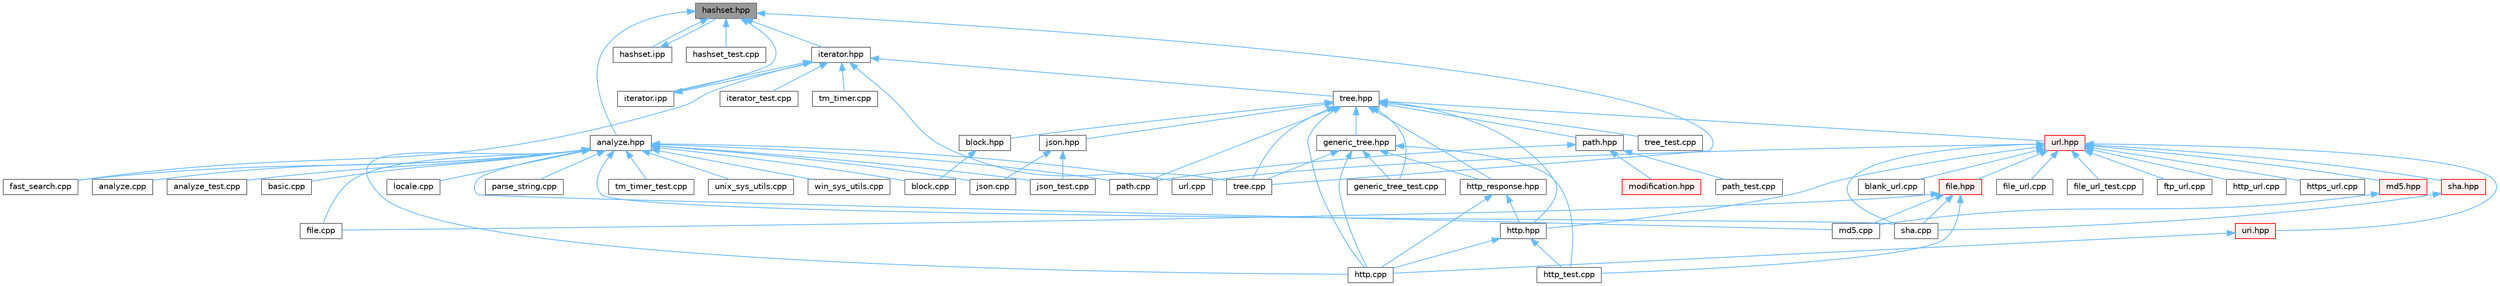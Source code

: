digraph "hashset.hpp"
{
 // LATEX_PDF_SIZE
  bgcolor="transparent";
  edge [fontname=Helvetica,fontsize=10,labelfontname=Helvetica,labelfontsize=10];
  node [fontname=Helvetica,fontsize=10,shape=box,height=0.2,width=0.4];
  Node1 [label="hashset.hpp",height=0.2,width=0.4,color="gray40", fillcolor="grey60", style="filled", fontcolor="black",tooltip=" "];
  Node1 -> Node2 [dir="back",color="steelblue1",style="solid"];
  Node2 [label="analyze.hpp",height=0.2,width=0.4,color="grey40", fillcolor="white", style="filled",URL="$analyze_8hpp.html",tooltip=" "];
  Node2 -> Node3 [dir="back",color="steelblue1",style="solid"];
  Node3 [label="analyze.cpp",height=0.2,width=0.4,color="grey40", fillcolor="white", style="filled",URL="$analyze_8cpp.html",tooltip=" "];
  Node2 -> Node4 [dir="back",color="steelblue1",style="solid"];
  Node4 [label="analyze_test.cpp",height=0.2,width=0.4,color="grey40", fillcolor="white", style="filled",URL="$analyze__test_8cpp.html",tooltip=" "];
  Node2 -> Node5 [dir="back",color="steelblue1",style="solid"];
  Node5 [label="basic.cpp",height=0.2,width=0.4,color="grey40", fillcolor="white", style="filled",URL="$basic_8cpp.html",tooltip=" "];
  Node2 -> Node6 [dir="back",color="steelblue1",style="solid"];
  Node6 [label="block.cpp",height=0.2,width=0.4,color="grey40", fillcolor="white", style="filled",URL="$block_8cpp.html",tooltip=" "];
  Node2 -> Node7 [dir="back",color="steelblue1",style="solid"];
  Node7 [label="fast_search.cpp",height=0.2,width=0.4,color="grey40", fillcolor="white", style="filled",URL="$fast__search_8cpp.html",tooltip=" "];
  Node2 -> Node8 [dir="back",color="steelblue1",style="solid"];
  Node8 [label="file.cpp",height=0.2,width=0.4,color="grey40", fillcolor="white", style="filled",URL="$file_8cpp.html",tooltip=" "];
  Node2 -> Node9 [dir="back",color="steelblue1",style="solid"];
  Node9 [label="http.cpp",height=0.2,width=0.4,color="grey40", fillcolor="white", style="filled",URL="$http_8cpp.html",tooltip=" "];
  Node2 -> Node10 [dir="back",color="steelblue1",style="solid"];
  Node10 [label="json.cpp",height=0.2,width=0.4,color="grey40", fillcolor="white", style="filled",URL="$json_8cpp.html",tooltip=" "];
  Node2 -> Node11 [dir="back",color="steelblue1",style="solid"];
  Node11 [label="json_test.cpp",height=0.2,width=0.4,color="grey40", fillcolor="white", style="filled",URL="$json__test_8cpp.html",tooltip=" "];
  Node2 -> Node12 [dir="back",color="steelblue1",style="solid"];
  Node12 [label="locale.cpp",height=0.2,width=0.4,color="grey40", fillcolor="white", style="filled",URL="$locale_8cpp.html",tooltip=" "];
  Node2 -> Node13 [dir="back",color="steelblue1",style="solid"];
  Node13 [label="md5.cpp",height=0.2,width=0.4,color="grey40", fillcolor="white", style="filled",URL="$md5_8cpp.html",tooltip=" "];
  Node2 -> Node14 [dir="back",color="steelblue1",style="solid"];
  Node14 [label="parse_string.cpp",height=0.2,width=0.4,color="grey40", fillcolor="white", style="filled",URL="$parse__string_8cpp.html",tooltip=" "];
  Node2 -> Node15 [dir="back",color="steelblue1",style="solid"];
  Node15 [label="path.cpp",height=0.2,width=0.4,color="grey40", fillcolor="white", style="filled",URL="$path_8cpp.html",tooltip=" "];
  Node2 -> Node16 [dir="back",color="steelblue1",style="solid"];
  Node16 [label="sha.cpp",height=0.2,width=0.4,color="grey40", fillcolor="white", style="filled",URL="$sha_8cpp.html",tooltip=" "];
  Node2 -> Node17 [dir="back",color="steelblue1",style="solid"];
  Node17 [label="tm_timer_test.cpp",height=0.2,width=0.4,color="grey40", fillcolor="white", style="filled",URL="$tm__timer__test_8cpp.html",tooltip=" "];
  Node2 -> Node18 [dir="back",color="steelblue1",style="solid"];
  Node18 [label="unix_sys_utils.cpp",height=0.2,width=0.4,color="grey40", fillcolor="white", style="filled",URL="$unix__sys__utils_8cpp.html",tooltip=" "];
  Node2 -> Node19 [dir="back",color="steelblue1",style="solid"];
  Node19 [label="url.cpp",height=0.2,width=0.4,color="grey40", fillcolor="white", style="filled",URL="$url_8cpp.html",tooltip=" "];
  Node2 -> Node20 [dir="back",color="steelblue1",style="solid"];
  Node20 [label="win_sys_utils.cpp",height=0.2,width=0.4,color="grey40", fillcolor="white", style="filled",URL="$win__sys__utils_8cpp.html",tooltip=" "];
  Node1 -> Node21 [dir="back",color="steelblue1",style="solid"];
  Node21 [label="hashset.ipp",height=0.2,width=0.4,color="grey40", fillcolor="white", style="filled",URL="$hashset_8ipp.html",tooltip=" "];
  Node21 -> Node1 [dir="back",color="steelblue1",style="solid"];
  Node1 -> Node22 [dir="back",color="steelblue1",style="solid"];
  Node22 [label="hashset_test.cpp",height=0.2,width=0.4,color="grey40", fillcolor="white", style="filled",URL="$hashset__test_8cpp.html",tooltip=" "];
  Node1 -> Node23 [dir="back",color="steelblue1",style="solid"];
  Node23 [label="iterator.hpp",height=0.2,width=0.4,color="grey40", fillcolor="white", style="filled",URL="$iterator_8hpp.html",tooltip=" "];
  Node23 -> Node7 [dir="back",color="steelblue1",style="solid"];
  Node23 -> Node24 [dir="back",color="steelblue1",style="solid"];
  Node24 [label="iterator.ipp",height=0.2,width=0.4,color="grey40", fillcolor="white", style="filled",URL="$iterator_8ipp.html",tooltip=" "];
  Node24 -> Node23 [dir="back",color="steelblue1",style="solid"];
  Node23 -> Node25 [dir="back",color="steelblue1",style="solid"];
  Node25 [label="iterator_test.cpp",height=0.2,width=0.4,color="grey40", fillcolor="white", style="filled",URL="$iterator__test_8cpp.html",tooltip=" "];
  Node23 -> Node26 [dir="back",color="steelblue1",style="solid"];
  Node26 [label="tm_timer.cpp",height=0.2,width=0.4,color="grey40", fillcolor="white", style="filled",URL="$tm__timer_8cpp.html",tooltip=" "];
  Node23 -> Node27 [dir="back",color="steelblue1",style="solid"];
  Node27 [label="tree.cpp",height=0.2,width=0.4,color="grey40", fillcolor="white", style="filled",URL="$tree_8cpp.html",tooltip=" "];
  Node23 -> Node28 [dir="back",color="steelblue1",style="solid"];
  Node28 [label="tree.hpp",height=0.2,width=0.4,color="grey40", fillcolor="white", style="filled",URL="$tree_8hpp.html",tooltip=" "];
  Node28 -> Node29 [dir="back",color="steelblue1",style="solid"];
  Node29 [label="block.hpp",height=0.2,width=0.4,color="grey40", fillcolor="white", style="filled",URL="$block_8hpp.html",tooltip=" "];
  Node29 -> Node6 [dir="back",color="steelblue1",style="solid"];
  Node28 -> Node30 [dir="back",color="steelblue1",style="solid"];
  Node30 [label="generic_tree.hpp",height=0.2,width=0.4,color="grey40", fillcolor="white", style="filled",URL="$generic__tree_8hpp.html",tooltip=" "];
  Node30 -> Node31 [dir="back",color="steelblue1",style="solid"];
  Node31 [label="generic_tree_test.cpp",height=0.2,width=0.4,color="grey40", fillcolor="white", style="filled",URL="$generic__tree__test_8cpp.html",tooltip=" "];
  Node30 -> Node9 [dir="back",color="steelblue1",style="solid"];
  Node30 -> Node32 [dir="back",color="steelblue1",style="solid"];
  Node32 [label="http_response.hpp",height=0.2,width=0.4,color="grey40", fillcolor="white", style="filled",URL="$http__response_8hpp.html",tooltip=" "];
  Node32 -> Node9 [dir="back",color="steelblue1",style="solid"];
  Node32 -> Node33 [dir="back",color="steelblue1",style="solid"];
  Node33 [label="http.hpp",height=0.2,width=0.4,color="grey40", fillcolor="white", style="filled",URL="$http_8hpp.html",tooltip=" "];
  Node33 -> Node9 [dir="back",color="steelblue1",style="solid"];
  Node33 -> Node34 [dir="back",color="steelblue1",style="solid"];
  Node34 [label="http_test.cpp",height=0.2,width=0.4,color="grey40", fillcolor="white", style="filled",URL="$http__test_8cpp.html",tooltip=" "];
  Node30 -> Node34 [dir="back",color="steelblue1",style="solid"];
  Node30 -> Node27 [dir="back",color="steelblue1",style="solid"];
  Node28 -> Node31 [dir="back",color="steelblue1",style="solid"];
  Node28 -> Node9 [dir="back",color="steelblue1",style="solid"];
  Node28 -> Node33 [dir="back",color="steelblue1",style="solid"];
  Node28 -> Node32 [dir="back",color="steelblue1",style="solid"];
  Node28 -> Node35 [dir="back",color="steelblue1",style="solid"];
  Node35 [label="json.hpp",height=0.2,width=0.4,color="grey40", fillcolor="white", style="filled",URL="$json_8hpp.html",tooltip=" "];
  Node35 -> Node10 [dir="back",color="steelblue1",style="solid"];
  Node35 -> Node11 [dir="back",color="steelblue1",style="solid"];
  Node28 -> Node15 [dir="back",color="steelblue1",style="solid"];
  Node28 -> Node36 [dir="back",color="steelblue1",style="solid"];
  Node36 [label="path.hpp",height=0.2,width=0.4,color="grey40", fillcolor="white", style="filled",URL="$path_8hpp.html",tooltip=" "];
  Node36 -> Node37 [dir="back",color="steelblue1",style="solid"];
  Node37 [label="modification.hpp",height=0.2,width=0.4,color="red", fillcolor="#FFF0F0", style="filled",URL="$modification_8hpp.html",tooltip=" "];
  Node36 -> Node15 [dir="back",color="steelblue1",style="solid"];
  Node36 -> Node41 [dir="back",color="steelblue1",style="solid"];
  Node41 [label="path_test.cpp",height=0.2,width=0.4,color="grey40", fillcolor="white", style="filled",URL="$path__test_8cpp.html",tooltip=" "];
  Node28 -> Node27 [dir="back",color="steelblue1",style="solid"];
  Node28 -> Node42 [dir="back",color="steelblue1",style="solid"];
  Node42 [label="tree_test.cpp",height=0.2,width=0.4,color="grey40", fillcolor="white", style="filled",URL="$tree__test_8cpp.html",tooltip=" "];
  Node28 -> Node43 [dir="back",color="steelblue1",style="solid"];
  Node43 [label="url.hpp",height=0.2,width=0.4,color="red", fillcolor="#FFF0F0", style="filled",URL="$url_8hpp.html",tooltip=" "];
  Node43 -> Node44 [dir="back",color="steelblue1",style="solid"];
  Node44 [label="blank_url.cpp",height=0.2,width=0.4,color="grey40", fillcolor="white", style="filled",URL="$blank__url_8cpp.html",tooltip=" "];
  Node43 -> Node45 [dir="back",color="steelblue1",style="solid"];
  Node45 [label="file.hpp",height=0.2,width=0.4,color="red", fillcolor="#FFF0F0", style="filled",URL="$file_8hpp.html",tooltip=" "];
  Node45 -> Node8 [dir="back",color="steelblue1",style="solid"];
  Node45 -> Node34 [dir="back",color="steelblue1",style="solid"];
  Node45 -> Node13 [dir="back",color="steelblue1",style="solid"];
  Node45 -> Node16 [dir="back",color="steelblue1",style="solid"];
  Node43 -> Node49 [dir="back",color="steelblue1",style="solid"];
  Node49 [label="file_url.cpp",height=0.2,width=0.4,color="grey40", fillcolor="white", style="filled",URL="$file__url_8cpp.html",tooltip=" "];
  Node43 -> Node50 [dir="back",color="steelblue1",style="solid"];
  Node50 [label="file_url_test.cpp",height=0.2,width=0.4,color="grey40", fillcolor="white", style="filled",URL="$file__url__test_8cpp.html",tooltip=" "];
  Node43 -> Node51 [dir="back",color="steelblue1",style="solid"];
  Node51 [label="ftp_url.cpp",height=0.2,width=0.4,color="grey40", fillcolor="white", style="filled",URL="$ftp__url_8cpp.html",tooltip=" "];
  Node43 -> Node33 [dir="back",color="steelblue1",style="solid"];
  Node43 -> Node52 [dir="back",color="steelblue1",style="solid"];
  Node52 [label="http_url.cpp",height=0.2,width=0.4,color="grey40", fillcolor="white", style="filled",URL="$http__url_8cpp.html",tooltip=" "];
  Node43 -> Node53 [dir="back",color="steelblue1",style="solid"];
  Node53 [label="https_url.cpp",height=0.2,width=0.4,color="grey40", fillcolor="white", style="filled",URL="$https__url_8cpp.html",tooltip=" "];
  Node43 -> Node54 [dir="back",color="steelblue1",style="solid"];
  Node54 [label="md5.hpp",height=0.2,width=0.4,color="red", fillcolor="#FFF0F0", style="filled",URL="$md5_8hpp.html",tooltip=" "];
  Node54 -> Node13 [dir="back",color="steelblue1",style="solid"];
  Node43 -> Node16 [dir="back",color="steelblue1",style="solid"];
  Node43 -> Node55 [dir="back",color="steelblue1",style="solid"];
  Node55 [label="sha.hpp",height=0.2,width=0.4,color="red", fillcolor="#FFF0F0", style="filled",URL="$sha_8hpp.html",tooltip=" "];
  Node55 -> Node16 [dir="back",color="steelblue1",style="solid"];
  Node43 -> Node56 [dir="back",color="steelblue1",style="solid"];
  Node56 [label="uri.hpp",height=0.2,width=0.4,color="red", fillcolor="#FFF0F0", style="filled",URL="$uri_8hpp.html",tooltip=" "];
  Node56 -> Node9 [dir="back",color="steelblue1",style="solid"];
  Node43 -> Node19 [dir="back",color="steelblue1",style="solid"];
  Node1 -> Node24 [dir="back",color="steelblue1",style="solid"];
  Node1 -> Node27 [dir="back",color="steelblue1",style="solid"];
}
